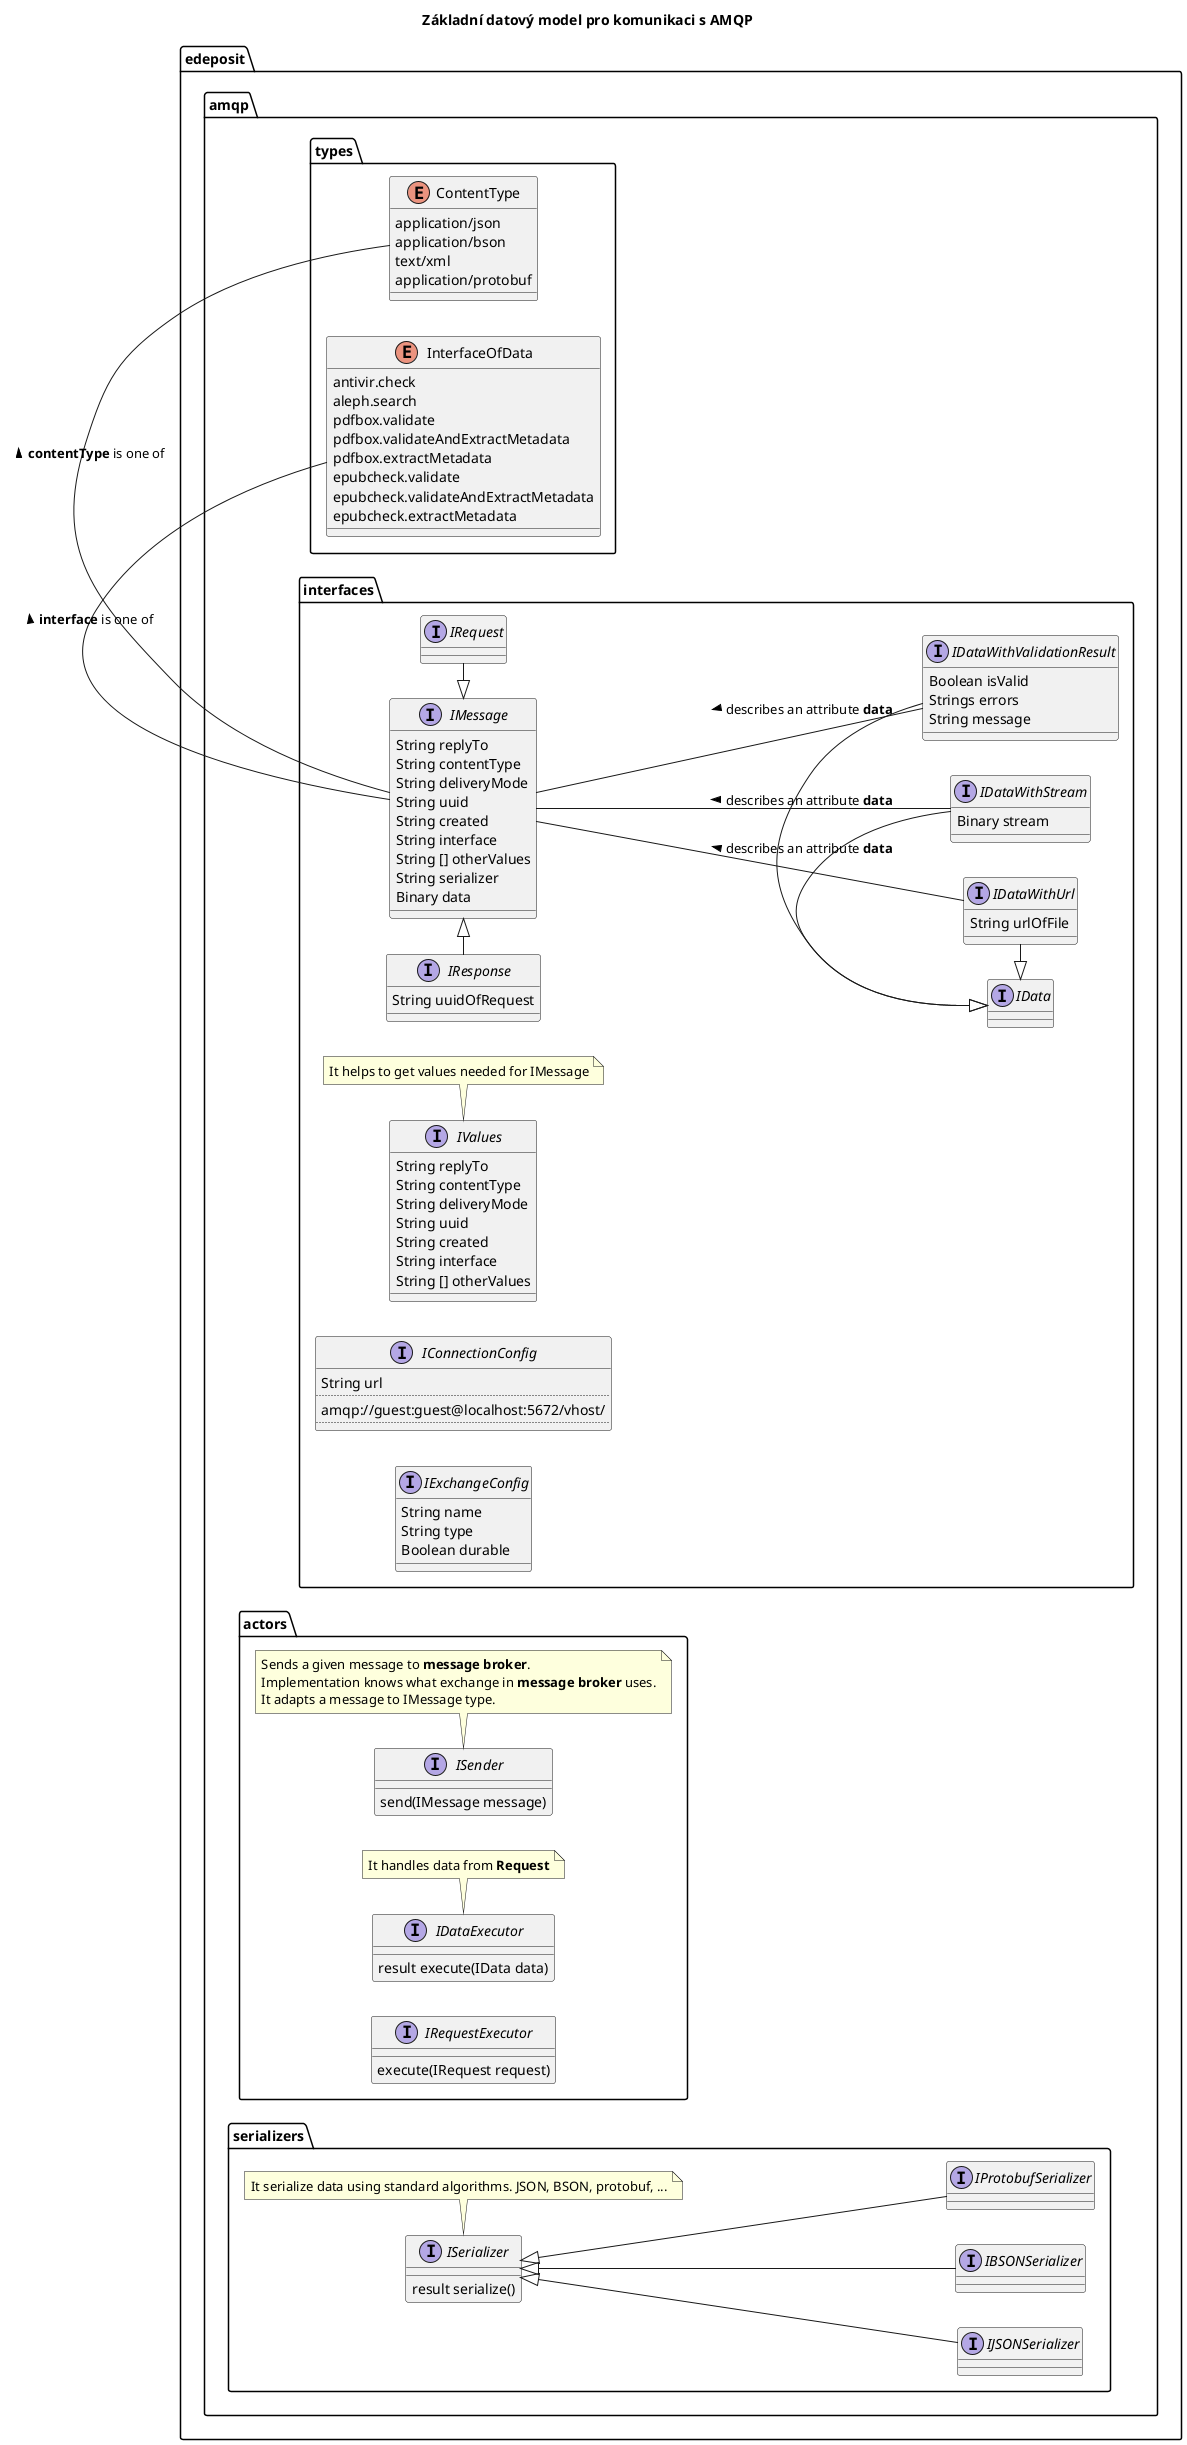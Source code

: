 @startuml
skinparam componentStyle uml2
left to right direction
title Základní datový model pro komunikaci s AMQP

package edeposit.amqp.types {
enum ContentType {
     application/json
     application/bson
     text/xml
     application/protobuf
}

enum InterfaceOfData {
     antivir.check
     aleph.search
     pdfbox.validate
     pdfbox.validateAndExtractMetadata
     pdfbox.extractMetadata
     epubcheck.validate
     epubcheck.validateAndExtractMetadata
     epubcheck.extractMetadata
}
}


package edeposit.amqp.interfaces {
Interface IConnectionConfig {
      String url
      ..
      amqp://guest:guest@localhost:5672/vhost/      
      ..
}

Interface IExchangeConfig {
      String name
      String type
      Boolean durable
}

Interface IMessage {
      String replyTo
      String contentType
      String deliveryMode
      String uuid
      String created
      String interface
      String [] otherValues
      String serializer
      Binary data
}

interface IRequest {
}

interface IResponse {
      String uuidOfRequest
}

IMessage <|-right- IRequest
IMessage <|-left- IResponse
        
        interface IData {
        }       

        interface IDataWithUrl {
              String urlOfFile
        }

        interface IDataWithStream {
              Binary stream
        }

        interface IDataWithValidationResult {
                  Boolean isValid
                  Strings errors
                  String message
        }

        IData <|-right- IDataWithUrl
        IData <|-right- IDataWithStream
        IData <|-right- IDataWithValidationResult

        interface IValues {
              String replyTo
              String contentType
              String deliveryMode
              String uuid
              String created
              String interface
              String [] otherValues
        }
        note bottom
        It helps to get values needed for IMessage
        end note
}


IMessage -- IDataWithUrl : < describes an attribute <b>data</b>
IMessage -- IDataWithStream : < describes an attribute <b>data</b>
IMessage -left- ContentType : <b>contentType</b> is one of >
IMessage -left- InterfaceOfData : <b>interface</b> is one of >

IMessage -- IDataWithValidationResult : < describes an attribute <b>data</b>

package edeposit.amqp.actors {
        interface ISender {
                send(IMessage message)                            
        }
        note bottom
        Sends a given message to <b>message broker</b>. 
        Implementation knows what exchange in <b>message broker</b> uses.
        It adapts a message to IMessage type.
        end note
        
        interface IDataExecutor {
                  result execute(IData data)
        }
        note bottom
        It handles data from <b>Request</b>
        end note

        interface IRequestExecutor {
                  execute(IRequest request)                  
        }
}

package edeposit.amqp.serializers {
        interface ISerializer {
                  result serialize()
        }
        note bottom
        It serialize data using standard algorithms. JSON, BSON, protobuf, ...
        end note

        interface IJSONSerializer {
        }       

        interface IBSONSerializer {
        }       

        interface IProtobufSerializer {
        }       
        
        ISerializer <|-- IJSONSerializer
        ISerializer <|-- IBSONSerializer
        ISerializer <|-- IProtobufSerializer
}        
        

@enduml
